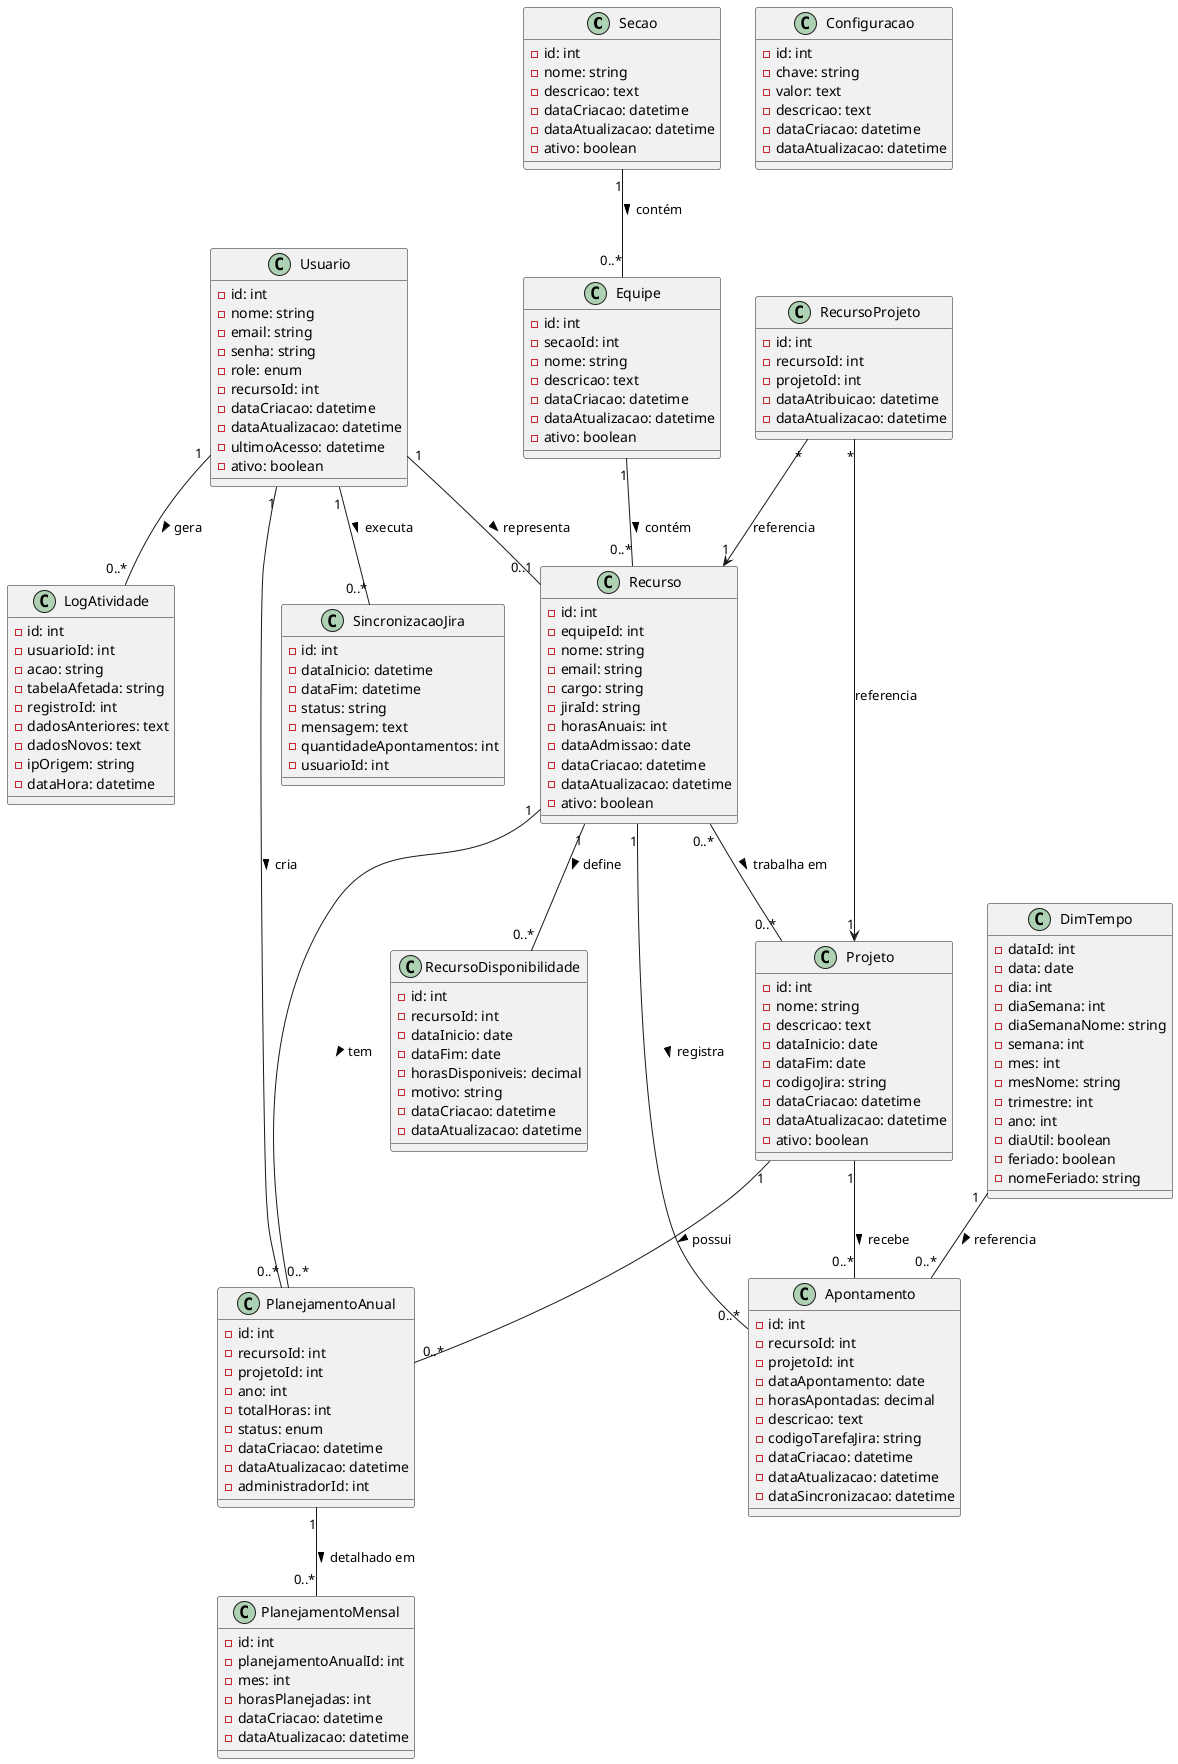 @startuml

class Secao {
  -id: int
  -nome: string
  -descricao: text
  -dataCriacao: datetime
  -dataAtualizacao: datetime
  -ativo: boolean
}

class Equipe {
  -id: int
  -secaoId: int
  -nome: string
  -descricao: text
  -dataCriacao: datetime
  -dataAtualizacao: datetime
  -ativo: boolean
}

class Recurso {
  -id: int
  -equipeId: int
  -nome: string
  -email: string
  -cargo: string
  -jiraId: string
  -horasAnuais: int
  -dataAdmissao: date
  -dataCriacao: datetime
  -dataAtualizacao: datetime
  -ativo: boolean
}

class Projeto {
  -id: int
  -nome: string
  -descricao: text
  -dataInicio: date
  -dataFim: date
  -codigoJira: string
  -dataCriacao: datetime
  -dataAtualizacao: datetime
  -ativo: boolean
}

class RecursoProjeto {
  -id: int
  -recursoId: int
  -projetoId: int
  -dataAtribuicao: datetime
  -dataAtualizacao: datetime
}

class PlanejamentoAnual {
  -id: int
  -recursoId: int
  -projetoId: int
  -ano: int
  -totalHoras: int
  -status: enum
  -dataCriacao: datetime
  -dataAtualizacao: datetime
  -administradorId: int
}

class PlanejamentoMensal {
  -id: int
  -planejamentoAnualId: int
  -mes: int
  -horasPlanejadas: int
  -dataCriacao: datetime
  -dataAtualizacao: datetime
}

class Apontamento {
  -id: int
  -recursoId: int
  -projetoId: int
  -dataApontamento: date
  -horasApontadas: decimal
  -descricao: text
  -codigoTarefaJira: string
  -dataCriacao: datetime
  -dataAtualizacao: datetime
  -dataSincronizacao: datetime
}

class Usuario {
  -id: int
  -nome: string
  -email: string
  -senha: string
  -role: enum
  -recursoId: int
  -dataCriacao: datetime
  -dataAtualizacao: datetime
  -ultimoAcesso: datetime
  -ativo: boolean
}

class RecursoDisponibilidade {
  -id: int
  -recursoId: int
  -dataInicio: date
  -dataFim: date
  -horasDisponiveis: decimal
  -motivo: string
  -dataCriacao: datetime
  -dataAtualizacao: datetime
}

class SincronizacaoJira {
  -id: int
  -dataInicio: datetime
  -dataFim: datetime
  -status: string
  -mensagem: text
  -quantidadeApontamentos: int
  -usuarioId: int
}

class Configuracao {
  -id: int
  -chave: string
  -valor: text
  -descricao: text
  -dataCriacao: datetime
  -dataAtualizacao: datetime
}

class LogAtividade {
  -id: int
  -usuarioId: int
  -acao: string
  -tabelaAfetada: string
  -registroId: int
  -dadosAnteriores: text
  -dadosNovos: text
  -ipOrigem: string
  -dataHora: datetime
}

class DimTempo {
  -dataId: int
  -data: date
  -dia: int
  -diaSemana: int
  -diaSemanaNome: string
  -semana: int
  -mes: int
  -mesNome: string
  -trimestre: int
  -ano: int
  -diaUtil: boolean
  -feriado: boolean
  -nomeFeriado: string
}

' Relacionamentos
Secao "1" -- "0..*" Equipe: contém >
Equipe "1" -- "0..*" Recurso: contém >
Recurso "0..*" -- "0..*" Projeto: trabalha em >
RecursoProjeto "*" --> "1" Recurso: referencia
RecursoProjeto "*" --> "1" Projeto: referencia
Recurso "1" -- "0..*" PlanejamentoAnual: tem >
Projeto "1" -- "0..*" PlanejamentoAnual: possui >
PlanejamentoAnual "1" -- "0..*" PlanejamentoMensal: detalhado em >
Usuario "1" -- "0..*" PlanejamentoAnual: cria >
Recurso "1" -- "0..*" Apontamento: registra >
Projeto "1" -- "0..*" Apontamento: recebe >
Usuario "1" -- "0..1" Recurso: representa >
Recurso "1" -- "0..*" RecursoDisponibilidade: define >
Usuario "1" -- "0..*" LogAtividade: gera >
Usuario "1" -- "0..*" SincronizacaoJira: executa >
DimTempo "1" -- "0..*" Apontamento: referencia >

@enduml